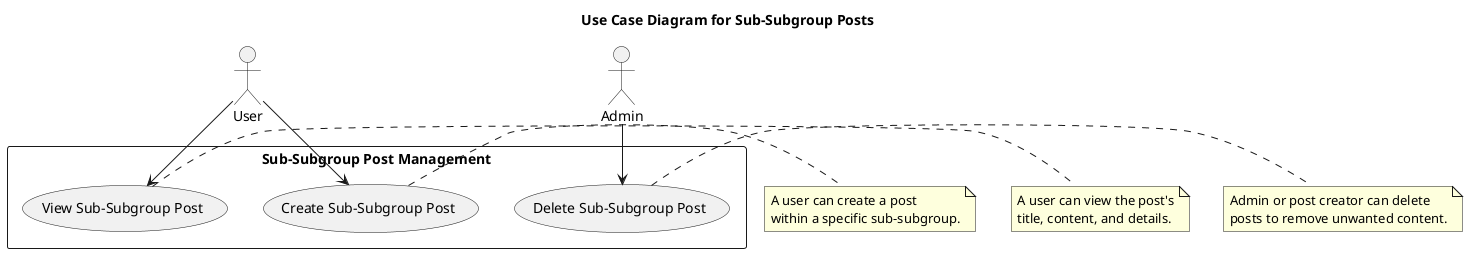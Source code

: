 @startuml
title Use Case Diagram for Sub-Subgroup Posts

actor User
actor Admin

rectangle "Sub-Subgroup Post Management" {
    User --> (Create Sub-Subgroup Post)
    User --> (View Sub-Subgroup Post)
    
    Admin --> (Delete Sub-Subgroup Post)
}

note right of (Create Sub-Subgroup Post)
  A user can create a post
  within a specific sub-subgroup.
end note

note right of (View Sub-Subgroup Post)
  A user can view the post's
  title, content, and details.
end note

note right of (Delete Sub-Subgroup Post)
  Admin or post creator can delete
  posts to remove unwanted content.
end note

@enduml